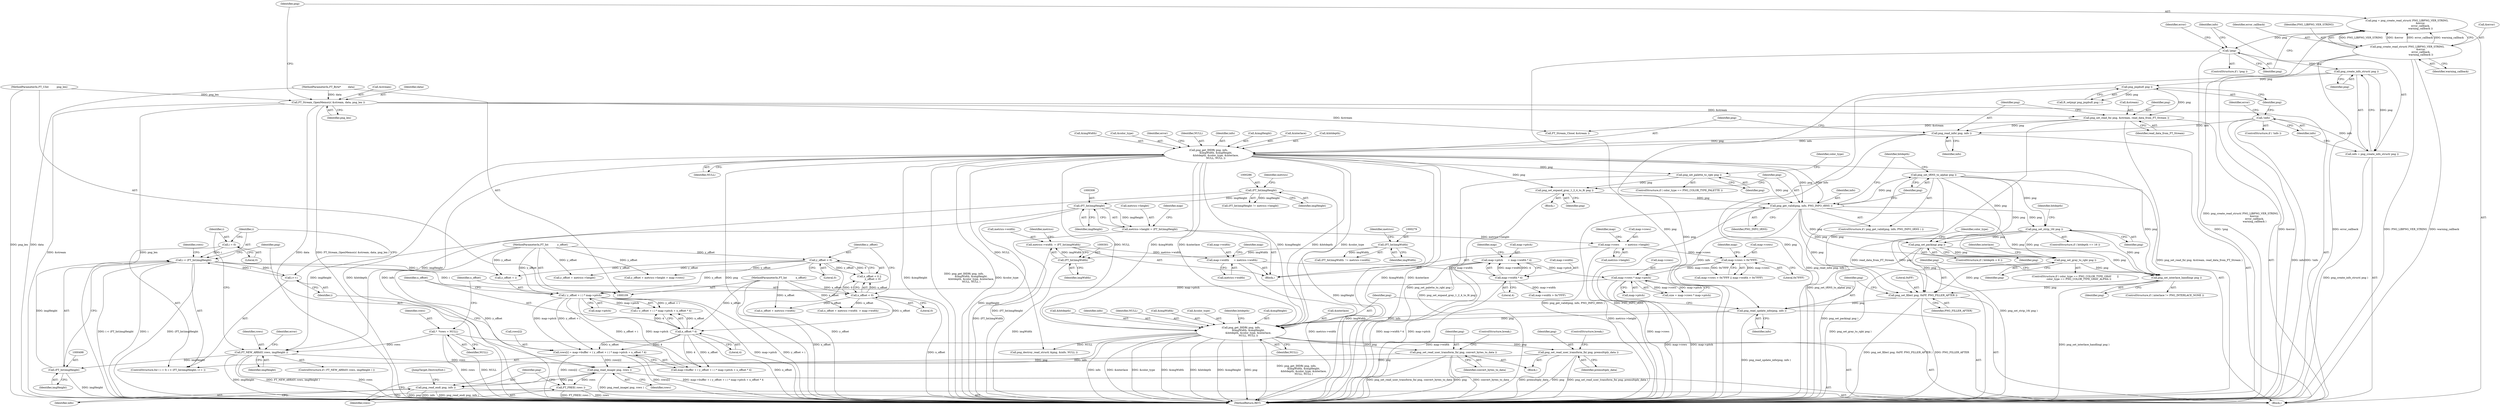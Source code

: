 digraph "0_savannah_b3500af717010137046ec4076d1e1c0641e33727_6@API" {
"1000521" [label="(Call,png_read_image( png, rows ))"];
"1000472" [label="(Call,png_set_read_user_transform_fn( png, premultiply_data ))"];
"1000433" [label="(Call,png_get_IHDR( png, info,\n                  &imgWidth, &imgHeight,\n                  &bitdepth, &color_type, &interlace,\n                  NULL, NULL ))"];
"1000430" [label="(Call,png_read_update_info(png, info ))"];
"1000426" [label="(Call,png_set_filler( png, 0xFF, PNG_FILLER_AFTER ))"];
"1000396" [label="(Call,png_set_tRNS_to_alpha( png ))"];
"1000392" [label="(Call,png_get_valid(png, info, PNG_INFO_tRNS ))"];
"1000382" [label="(Call,png_set_palette_to_rgb( png ))"];
"1000255" [label="(Call,png_get_IHDR( png, info,\n                  &imgWidth, &imgHeight,\n                  &bitdepth, &color_type, &interlace,\n                  NULL, NULL ))"];
"1000252" [label="(Call,png_read_info( png, info ))"];
"1000247" [label="(Call,png_set_read_fn( png, &stream, read_data_from_FT_Stream ))"];
"1000239" [label="(Call,png_jmpbuf( png ))"];
"1000221" [label="(Call,png_create_info_struct( png ))"];
"1000211" [label="(Call,!png)"];
"1000202" [label="(Call,png = png_create_read_struct( PNG_LIBPNG_VER_STRING,\n                                  &error,\n                                  error_callback,\n                                  warning_callback ))"];
"1000204" [label="(Call,png_create_read_struct( PNG_LIBPNG_VER_STRING,\n                                  &error,\n                                  error_callback,\n                                  warning_callback ))"];
"1000197" [label="(Call,FT_Stream_OpenMemory( &stream, data, png_len ))"];
"1000116" [label="(MethodParameterIn,FT_Byte*         data)"];
"1000117" [label="(MethodParameterIn,FT_UInt          png_len)"];
"1000224" [label="(Call,!info)"];
"1000219" [label="(Call,info = png_create_info_struct( png ))"];
"1000389" [label="(Call,png_set_expand_gray_1_2_4_to_8( png ))"];
"1000408" [label="(Call,png_set_packing( png ))"];
"1000402" [label="(Call,png_set_strip_16( png ))"];
"1000424" [label="(Call,png_set_interlace_handling( png ))"];
"1000418" [label="(Call,png_set_gray_to_rgb( png ))"];
"1000477" [label="(Call,png_set_read_user_transform_fn( png, convert_bytes_to_data ))"];
"1000502" [label="(Call,rows[i] = map->buffer + ( y_offset + i ) * map->pitch + x_offset * 4)"];
"1000511" [label="(Call,( y_offset + i ) * map->pitch)"];
"1000149" [label="(Call,y_offset < 0)"];
"1000112" [label="(MethodParameterIn,FT_Int           y_offset)"];
"1000495" [label="(Call,i < (FT_Int)imgHeight)"];
"1000492" [label="(Call,i = 0)"];
"1000500" [label="(Call,i++)"];
"1000497" [label="(Call,(FT_Int)imgHeight)"];
"1000482" [label="(Call,FT_NEW_ARRAY( rows, imgHeight ))"];
"1000141" [label="(Call,*  *rows = NULL)"];
"1000307" [label="(Call,(FT_Int)imgHeight)"];
"1000285" [label="(Call,(FT_Int)imgHeight)"];
"1000363" [label="(Call,map->rows * map->pitch)"];
"1000345" [label="(Call,map->rows > 0x7FFF)"];
"1000317" [label="(Call,map->rows       = metrics->height)"];
"1000303" [label="(Call,metrics->height = (FT_Int)imgHeight)"];
"1000329" [label="(Call,map->pitch      = map->width * 4)"];
"1000333" [label="(Call,map->width * 4)"];
"1000310" [label="(Call,map->width      = metrics->width)"];
"1000296" [label="(Call,metrics->width  = (FT_Int)imgWidth)"];
"1000300" [label="(Call,(FT_Int)imgWidth)"];
"1000278" [label="(Call,(FT_Int)imgWidth)"];
"1000518" [label="(Call,x_offset * 4)"];
"1000146" [label="(Call,x_offset < 0)"];
"1000111" [label="(MethodParameterIn,FT_Int           x_offset)"];
"1000524" [label="(Call,FT_FREE( rows ))"];
"1000526" [label="(Call,png_read_end( png, info ))"];
"1000202" [label="(Call,png = png_create_read_struct( PNG_LIBPNG_VER_STRING,\n                                  &error,\n                                  error_callback,\n                                  warning_callback ))"];
"1000208" [label="(Identifier,error_callback)"];
"1000277" [label="(Call,(FT_Int)imgWidth  != metrics->width)"];
"1000212" [label="(Identifier,png)"];
"1000427" [label="(Identifier,png)"];
"1000282" [label="(Identifier,metrics)"];
"1000333" [label="(Call,map->width * 4)"];
"1000112" [label="(MethodParameterIn,FT_Int           y_offset)"];
"1000210" [label="(ControlStructure,if ( !png ))"];
"1000518" [label="(Call,x_offset * 4)"];
"1000364" [label="(Call,map->rows)"];
"1000474" [label="(Identifier,premultiply_data)"];
"1000294" [label="(Block,)"];
"1000402" [label="(Call,png_set_strip_16( png ))"];
"1000197" [label="(Call,FT_Stream_OpenMemory( &stream, data, png_len ))"];
"1000419" [label="(Identifier,png)"];
"1000404" [label="(ControlStructure,if ( bitdepth < 8 ))"];
"1000303" [label="(Call,metrics->height = (FT_Int)imgHeight)"];
"1000278" [label="(Call,(FT_Int)imgWidth)"];
"1000164" [label="(Call,x_offset + metrics->width)"];
"1000447" [label="(Identifier,NULL)"];
"1000477" [label="(Call,png_set_read_user_transform_fn( png, convert_bytes_to_data ))"];
"1000257" [label="(Identifier,info)"];
"1000525" [label="(Identifier,rows)"];
"1000222" [label="(Identifier,png)"];
"1000345" [label="(Call,map->rows > 0x7FFF)"];
"1000111" [label="(MethodParameterIn,FT_Int           x_offset)"];
"1000260" [label="(Call,&imgHeight)"];
"1000446" [label="(Identifier,NULL)"];
"1000211" [label="(Call,!png)"];
"1000363" [label="(Call,map->rows * map->pitch)"];
"1000481" [label="(ControlStructure,if ( FT_NEW_ARRAY( rows, imgHeight ) ))"];
"1000300" [label="(Call,(FT_Int)imgWidth)"];
"1000309" [label="(Identifier,imgHeight)"];
"1000253" [label="(Identifier,png)"];
"1000249" [label="(Call,&stream)"];
"1000519" [label="(Identifier,x_offset)"];
"1000382" [label="(Call,png_set_palette_to_rgb( png ))"];
"1000334" [label="(Call,map->width)"];
"1000117" [label="(MethodParameterIn,FT_UInt          png_len)"];
"1000432" [label="(Identifier,info)"];
"1000143" [label="(Identifier,NULL)"];
"1000491" [label="(ControlStructure,for ( i = 0; i < (FT_Int)imgHeight; i++ ))"];
"1000475" [label="(ControlStructure,break;)"];
"1000422" [label="(Identifier,interlace)"];
"1000501" [label="(Identifier,i)"];
"1000436" [label="(Call,&imgWidth)"];
"1000529" [label="(JumpTarget,DestroyExit:)"];
"1000434" [label="(Identifier,png)"];
"1000337" [label="(Literal,4)"];
"1000497" [label="(Call,(FT_Int)imgHeight)"];
"1000173" [label="(Call,y_offset + metrics->height > map->rows)"];
"1000285" [label="(Call,(FT_Int)imgHeight)"];
"1000396" [label="(Call,png_set_tRNS_to_alpha( png ))"];
"1000522" [label="(Identifier,png)"];
"1000251" [label="(Identifier,read_data_from_FT_Stream)"];
"1000238" [label="(Call,ft_setjmp( png_jmpbuf( png ) ))"];
"1000311" [label="(Call,map->width)"];
"1000408" [label="(Call,png_set_packing( png ))"];
"1000480" [label="(ControlStructure,break;)"];
"1000442" [label="(Call,&color_type)"];
"1000451" [label="(Identifier,bitdepth)"];
"1000174" [label="(Call,y_offset + metrics->height)"];
"1000340" [label="(Identifier,map)"];
"1000438" [label="(Call,&imgHeight)"];
"1000393" [label="(Identifier,png)"];
"1000392" [label="(Call,png_get_valid(png, info, PNG_INFO_tRNS ))"];
"1000269" [label="(Identifier,NULL)"];
"1000492" [label="(Call,i = 0)"];
"1000305" [label="(Identifier,metrics)"];
"1000151" [label="(Literal,0)"];
"1000510" [label="(Call,( y_offset + i ) * map->pitch + x_offset * 4)"];
"1000521" [label="(Call,png_read_image( png, rows ))"];
"1000119" [label="(Block,)"];
"1000503" [label="(Call,rows[i])"];
"1000361" [label="(Call,size = map->rows * map->pitch)"];
"1000530" [label="(Call,png_destroy_read_struct( &png, &info, NULL ))"];
"1000479" [label="(Identifier,convert_bytes_to_data)"];
"1000424" [label="(Call,png_set_interlace_handling( png ))"];
"1000350" [label="(Call,map->width > 0x7FFF)"];
"1000266" [label="(Call,&interlace)"];
"1000400" [label="(Identifier,bitdepth)"];
"1000496" [label="(Identifier,i)"];
"1000280" [label="(Identifier,imgWidth)"];
"1000318" [label="(Call,map->rows)"];
"1000388" [label="(Block,)"];
"1000248" [label="(Identifier,png)"];
"1000433" [label="(Call,png_get_IHDR( png, info,\n                  &imgWidth, &imgHeight,\n                  &bitdepth, &color_type, &interlace,\n                  NULL, NULL ))"];
"1000314" [label="(Call,metrics->width)"];
"1000499" [label="(Identifier,imgHeight)"];
"1000383" [label="(Identifier,png)"];
"1000149" [label="(Call,y_offset < 0)"];
"1000413" [label="(Identifier,color_type)"];
"1000429" [label="(Identifier,PNG_FILLER_AFTER)"];
"1000494" [label="(Literal,0)"];
"1000268" [label="(Identifier,NULL)"];
"1000221" [label="(Call,png_create_info_struct( png ))"];
"1000420" [label="(ControlStructure,if ( interlace != PNG_INTERLACE_NONE ))"];
"1000426" [label="(Call,png_set_filler( png, 0xFF, PNG_FILLER_AFTER ))"];
"1000262" [label="(Call,&bitdepth)"];
"1000201" [label="(Identifier,png_len)"];
"1000205" [label="(Identifier,PNG_LIBPNG_VER_STRING)"];
"1000506" [label="(Call,map->buffer + ( y_offset + i ) * map->pitch + x_offset * 4)"];
"1000150" [label="(Identifier,y_offset)"];
"1000146" [label="(Call,x_offset < 0)"];
"1000469" [label="(Block,)"];
"1000310" [label="(Call,map->width      = metrics->width)"];
"1000406" [label="(Identifier,bitdepth)"];
"1000346" [label="(Call,map->rows)"];
"1000258" [label="(Call,&imgWidth)"];
"1000526" [label="(Call,png_read_end( png, info ))"];
"1000523" [label="(Identifier,rows)"];
"1000330" [label="(Call,map->pitch)"];
"1000220" [label="(Identifier,info)"];
"1000142" [label="(Identifier,rows)"];
"1000223" [label="(ControlStructure,if ( !info ))"];
"1000307" [label="(Call,(FT_Int)imgHeight)"];
"1000398" [label="(ControlStructure,if ( bitdepth == 16 ))"];
"1000418" [label="(Call,png_set_gray_to_rgb( png ))"];
"1000344" [label="(Call,map->rows > 0x7FFF || map->width > 0x7FFF)"];
"1000524" [label="(Call,FT_FREE( rows ))"];
"1000147" [label="(Identifier,x_offset)"];
"1000352" [label="(Identifier,map)"];
"1000252" [label="(Call,png_read_info( png, info ))"];
"1000116" [label="(MethodParameterIn,FT_Byte*         data)"];
"1000349" [label="(Literal,0x7FFF)"];
"1000225" [label="(Identifier,info)"];
"1000239" [label="(Call,png_jmpbuf( png ))"];
"1000473" [label="(Identifier,png)"];
"1000215" [label="(Identifier,error)"];
"1000256" [label="(Identifier,png)"];
"1000425" [label="(Identifier,png)"];
"1000482" [label="(Call,FT_NEW_ARRAY( rows, imgHeight ))"];
"1000484" [label="(Identifier,imgHeight)"];
"1000289" [label="(Identifier,metrics)"];
"1000219" [label="(Call,info = png_create_info_struct( png ))"];
"1000203" [label="(Identifier,png)"];
"1000504" [label="(Identifier,rows)"];
"1000287" [label="(Identifier,imgHeight)"];
"1000296" [label="(Call,metrics->width  = (FT_Int)imgWidth)"];
"1000502" [label="(Call,rows[i] = map->buffer + ( y_offset + i ) * map->pitch + x_offset * 4)"];
"1000536" [label="(Call,FT_Stream_Close( &stream ))"];
"1000321" [label="(Call,metrics->height)"];
"1000367" [label="(Call,map->pitch)"];
"1000528" [label="(Identifier,info)"];
"1000444" [label="(Call,&interlace)"];
"1000500" [label="(Call,i++)"];
"1000264" [label="(Call,&color_type)"];
"1000390" [label="(Identifier,png)"];
"1000520" [label="(Literal,4)"];
"1000378" [label="(ControlStructure,if ( color_type == PNG_COLOR_TYPE_PALETTE ))"];
"1000440" [label="(Call,&bitdepth)"];
"1000512" [label="(Call,y_offset + i)"];
"1000511" [label="(Call,( y_offset + i ) * map->pitch)"];
"1000200" [label="(Identifier,data)"];
"1000206" [label="(Call,&error)"];
"1000312" [label="(Identifier,map)"];
"1000410" [label="(ControlStructure,if ( color_type == PNG_COLOR_TYPE_GRAY       ||\n         color_type == PNG_COLOR_TYPE_GRAY_ALPHA ))"];
"1000329" [label="(Call,map->pitch      = map->width * 4)"];
"1000487" [label="(Identifier,error)"];
"1000317" [label="(Call,map->rows       = metrics->height)"];
"1000148" [label="(Literal,0)"];
"1000395" [label="(Identifier,PNG_INFO_tRNS)"];
"1000209" [label="(Identifier,warning_callback)"];
"1000495" [label="(Call,i < (FT_Int)imgHeight)"];
"1000483" [label="(Identifier,rows)"];
"1000394" [label="(Identifier,info)"];
"1000478" [label="(Identifier,png)"];
"1000284" [label="(Call,(FT_Int)imgHeight != metrics->height)"];
"1000304" [label="(Call,metrics->height)"];
"1000435" [label="(Identifier,info)"];
"1000403" [label="(Identifier,png)"];
"1000163" [label="(Call,x_offset + metrics->width  > map->width)"];
"1000224" [label="(Call,!info)"];
"1000515" [label="(Call,map->pitch)"];
"1000247" [label="(Call,png_set_read_fn( png, &stream, read_data_from_FT_Stream ))"];
"1000255" [label="(Call,png_get_IHDR( png, info,\n                  &imgWidth, &imgHeight,\n                  &bitdepth, &color_type, &interlace,\n                  NULL, NULL ))"];
"1000391" [label="(ControlStructure,if ( png_get_valid(png, info, PNG_INFO_tRNS ) ))"];
"1000542" [label="(MethodReturn,RET)"];
"1000527" [label="(Identifier,png)"];
"1000228" [label="(Identifier,error)"];
"1000326" [label="(Identifier,map)"];
"1000297" [label="(Call,metrics->width)"];
"1000493" [label="(Identifier,i)"];
"1000302" [label="(Identifier,imgWidth)"];
"1000254" [label="(Identifier,info)"];
"1000141" [label="(Call,*  *rows = NULL)"];
"1000198" [label="(Call,&stream)"];
"1000204" [label="(Call,png_create_read_struct( PNG_LIBPNG_VER_STRING,\n                                  &error,\n                                  error_callback,\n                                  warning_callback ))"];
"1000272" [label="(Identifier,error)"];
"1000145" [label="(Call,x_offset < 0 ||\n         y_offset < 0)"];
"1000431" [label="(Identifier,png)"];
"1000319" [label="(Identifier,map)"];
"1000409" [label="(Identifier,png)"];
"1000240" [label="(Identifier,png)"];
"1000472" [label="(Call,png_set_read_user_transform_fn( png, premultiply_data ))"];
"1000397" [label="(Identifier,png)"];
"1000389" [label="(Call,png_set_expand_gray_1_2_4_to_8( png ))"];
"1000428" [label="(Literal,0xFF)"];
"1000430" [label="(Call,png_read_update_info(png, info ))"];
"1000386" [label="(Identifier,color_type)"];
"1000521" -> "1000119"  [label="AST: "];
"1000521" -> "1000523"  [label="CFG: "];
"1000522" -> "1000521"  [label="AST: "];
"1000523" -> "1000521"  [label="AST: "];
"1000525" -> "1000521"  [label="CFG: "];
"1000521" -> "1000542"  [label="DDG: png_read_image( png, rows )"];
"1000472" -> "1000521"  [label="DDG: png"];
"1000477" -> "1000521"  [label="DDG: png"];
"1000502" -> "1000521"  [label="DDG: rows[i]"];
"1000482" -> "1000521"  [label="DDG: rows"];
"1000521" -> "1000524"  [label="DDG: rows"];
"1000521" -> "1000526"  [label="DDG: png"];
"1000472" -> "1000469"  [label="AST: "];
"1000472" -> "1000474"  [label="CFG: "];
"1000473" -> "1000472"  [label="AST: "];
"1000474" -> "1000472"  [label="AST: "];
"1000475" -> "1000472"  [label="CFG: "];
"1000472" -> "1000542"  [label="DDG: png_set_read_user_transform_fn( png, premultiply_data )"];
"1000472" -> "1000542"  [label="DDG: premultiply_data"];
"1000472" -> "1000542"  [label="DDG: png"];
"1000433" -> "1000472"  [label="DDG: png"];
"1000433" -> "1000119"  [label="AST: "];
"1000433" -> "1000447"  [label="CFG: "];
"1000434" -> "1000433"  [label="AST: "];
"1000435" -> "1000433"  [label="AST: "];
"1000436" -> "1000433"  [label="AST: "];
"1000438" -> "1000433"  [label="AST: "];
"1000440" -> "1000433"  [label="AST: "];
"1000442" -> "1000433"  [label="AST: "];
"1000444" -> "1000433"  [label="AST: "];
"1000446" -> "1000433"  [label="AST: "];
"1000447" -> "1000433"  [label="AST: "];
"1000451" -> "1000433"  [label="CFG: "];
"1000433" -> "1000542"  [label="DDG: &color_type"];
"1000433" -> "1000542"  [label="DDG: &imgWidth"];
"1000433" -> "1000542"  [label="DDG: &bitdepth"];
"1000433" -> "1000542"  [label="DDG: &imgHeight"];
"1000433" -> "1000542"  [label="DDG: png"];
"1000433" -> "1000542"  [label="DDG: png_get_IHDR( png, info,\n                  &imgWidth, &imgHeight,\n                  &bitdepth, &color_type, &interlace,\n                  NULL, NULL )"];
"1000433" -> "1000542"  [label="DDG: info"];
"1000433" -> "1000542"  [label="DDG: &interlace"];
"1000430" -> "1000433"  [label="DDG: png"];
"1000430" -> "1000433"  [label="DDG: info"];
"1000255" -> "1000433"  [label="DDG: &imgWidth"];
"1000255" -> "1000433"  [label="DDG: &imgHeight"];
"1000255" -> "1000433"  [label="DDG: &bitdepth"];
"1000255" -> "1000433"  [label="DDG: &color_type"];
"1000255" -> "1000433"  [label="DDG: &interlace"];
"1000255" -> "1000433"  [label="DDG: NULL"];
"1000433" -> "1000477"  [label="DDG: png"];
"1000433" -> "1000526"  [label="DDG: info"];
"1000433" -> "1000530"  [label="DDG: NULL"];
"1000430" -> "1000119"  [label="AST: "];
"1000430" -> "1000432"  [label="CFG: "];
"1000431" -> "1000430"  [label="AST: "];
"1000432" -> "1000430"  [label="AST: "];
"1000434" -> "1000430"  [label="CFG: "];
"1000430" -> "1000542"  [label="DDG: png_read_update_info(png, info )"];
"1000426" -> "1000430"  [label="DDG: png"];
"1000392" -> "1000430"  [label="DDG: info"];
"1000426" -> "1000119"  [label="AST: "];
"1000426" -> "1000429"  [label="CFG: "];
"1000427" -> "1000426"  [label="AST: "];
"1000428" -> "1000426"  [label="AST: "];
"1000429" -> "1000426"  [label="AST: "];
"1000431" -> "1000426"  [label="CFG: "];
"1000426" -> "1000542"  [label="DDG: png_set_filler( png, 0xFF, PNG_FILLER_AFTER )"];
"1000426" -> "1000542"  [label="DDG: PNG_FILLER_AFTER"];
"1000396" -> "1000426"  [label="DDG: png"];
"1000408" -> "1000426"  [label="DDG: png"];
"1000392" -> "1000426"  [label="DDG: png"];
"1000402" -> "1000426"  [label="DDG: png"];
"1000424" -> "1000426"  [label="DDG: png"];
"1000418" -> "1000426"  [label="DDG: png"];
"1000396" -> "1000391"  [label="AST: "];
"1000396" -> "1000397"  [label="CFG: "];
"1000397" -> "1000396"  [label="AST: "];
"1000400" -> "1000396"  [label="CFG: "];
"1000396" -> "1000542"  [label="DDG: png_set_tRNS_to_alpha( png )"];
"1000392" -> "1000396"  [label="DDG: png"];
"1000396" -> "1000402"  [label="DDG: png"];
"1000396" -> "1000408"  [label="DDG: png"];
"1000396" -> "1000418"  [label="DDG: png"];
"1000396" -> "1000424"  [label="DDG: png"];
"1000392" -> "1000391"  [label="AST: "];
"1000392" -> "1000395"  [label="CFG: "];
"1000393" -> "1000392"  [label="AST: "];
"1000394" -> "1000392"  [label="AST: "];
"1000395" -> "1000392"  [label="AST: "];
"1000397" -> "1000392"  [label="CFG: "];
"1000400" -> "1000392"  [label="CFG: "];
"1000392" -> "1000542"  [label="DDG: png_get_valid(png, info, PNG_INFO_tRNS )"];
"1000392" -> "1000542"  [label="DDG: PNG_INFO_tRNS"];
"1000382" -> "1000392"  [label="DDG: png"];
"1000389" -> "1000392"  [label="DDG: png"];
"1000255" -> "1000392"  [label="DDG: png"];
"1000255" -> "1000392"  [label="DDG: info"];
"1000392" -> "1000402"  [label="DDG: png"];
"1000392" -> "1000408"  [label="DDG: png"];
"1000392" -> "1000418"  [label="DDG: png"];
"1000392" -> "1000424"  [label="DDG: png"];
"1000382" -> "1000378"  [label="AST: "];
"1000382" -> "1000383"  [label="CFG: "];
"1000383" -> "1000382"  [label="AST: "];
"1000386" -> "1000382"  [label="CFG: "];
"1000382" -> "1000542"  [label="DDG: png_set_palette_to_rgb( png )"];
"1000255" -> "1000382"  [label="DDG: png"];
"1000382" -> "1000389"  [label="DDG: png"];
"1000255" -> "1000119"  [label="AST: "];
"1000255" -> "1000269"  [label="CFG: "];
"1000256" -> "1000255"  [label="AST: "];
"1000257" -> "1000255"  [label="AST: "];
"1000258" -> "1000255"  [label="AST: "];
"1000260" -> "1000255"  [label="AST: "];
"1000262" -> "1000255"  [label="AST: "];
"1000264" -> "1000255"  [label="AST: "];
"1000266" -> "1000255"  [label="AST: "];
"1000268" -> "1000255"  [label="AST: "];
"1000269" -> "1000255"  [label="AST: "];
"1000272" -> "1000255"  [label="CFG: "];
"1000255" -> "1000542"  [label="DDG: &imgHeight"];
"1000255" -> "1000542"  [label="DDG: png_get_IHDR( png, info,\n                  &imgWidth, &imgHeight,\n                  &bitdepth, &color_type, &interlace,\n                  NULL, NULL )"];
"1000255" -> "1000542"  [label="DDG: &color_type"];
"1000255" -> "1000542"  [label="DDG: &imgWidth"];
"1000255" -> "1000542"  [label="DDG: &interlace"];
"1000255" -> "1000542"  [label="DDG: &bitdepth"];
"1000255" -> "1000542"  [label="DDG: info"];
"1000255" -> "1000542"  [label="DDG: png"];
"1000252" -> "1000255"  [label="DDG: png"];
"1000252" -> "1000255"  [label="DDG: info"];
"1000255" -> "1000389"  [label="DDG: png"];
"1000255" -> "1000530"  [label="DDG: NULL"];
"1000252" -> "1000119"  [label="AST: "];
"1000252" -> "1000254"  [label="CFG: "];
"1000253" -> "1000252"  [label="AST: "];
"1000254" -> "1000252"  [label="AST: "];
"1000256" -> "1000252"  [label="CFG: "];
"1000252" -> "1000542"  [label="DDG: png_read_info( png, info )"];
"1000247" -> "1000252"  [label="DDG: png"];
"1000224" -> "1000252"  [label="DDG: info"];
"1000247" -> "1000119"  [label="AST: "];
"1000247" -> "1000251"  [label="CFG: "];
"1000248" -> "1000247"  [label="AST: "];
"1000249" -> "1000247"  [label="AST: "];
"1000251" -> "1000247"  [label="AST: "];
"1000253" -> "1000247"  [label="CFG: "];
"1000247" -> "1000542"  [label="DDG: read_data_from_FT_Stream"];
"1000247" -> "1000542"  [label="DDG: png_set_read_fn( png, &stream, read_data_from_FT_Stream )"];
"1000239" -> "1000247"  [label="DDG: png"];
"1000197" -> "1000247"  [label="DDG: &stream"];
"1000247" -> "1000536"  [label="DDG: &stream"];
"1000239" -> "1000238"  [label="AST: "];
"1000239" -> "1000240"  [label="CFG: "];
"1000240" -> "1000239"  [label="AST: "];
"1000238" -> "1000239"  [label="CFG: "];
"1000239" -> "1000542"  [label="DDG: png"];
"1000239" -> "1000238"  [label="DDG: png"];
"1000221" -> "1000239"  [label="DDG: png"];
"1000221" -> "1000219"  [label="AST: "];
"1000221" -> "1000222"  [label="CFG: "];
"1000222" -> "1000221"  [label="AST: "];
"1000219" -> "1000221"  [label="CFG: "];
"1000221" -> "1000542"  [label="DDG: png"];
"1000221" -> "1000219"  [label="DDG: png"];
"1000211" -> "1000221"  [label="DDG: png"];
"1000211" -> "1000210"  [label="AST: "];
"1000211" -> "1000212"  [label="CFG: "];
"1000212" -> "1000211"  [label="AST: "];
"1000215" -> "1000211"  [label="CFG: "];
"1000220" -> "1000211"  [label="CFG: "];
"1000211" -> "1000542"  [label="DDG: png"];
"1000211" -> "1000542"  [label="DDG: !png"];
"1000202" -> "1000211"  [label="DDG: png"];
"1000202" -> "1000119"  [label="AST: "];
"1000202" -> "1000204"  [label="CFG: "];
"1000203" -> "1000202"  [label="AST: "];
"1000204" -> "1000202"  [label="AST: "];
"1000212" -> "1000202"  [label="CFG: "];
"1000202" -> "1000542"  [label="DDG: png_create_read_struct( PNG_LIBPNG_VER_STRING,\n                                  &error,\n                                  error_callback,\n                                  warning_callback )"];
"1000204" -> "1000202"  [label="DDG: PNG_LIBPNG_VER_STRING"];
"1000204" -> "1000202"  [label="DDG: &error"];
"1000204" -> "1000202"  [label="DDG: error_callback"];
"1000204" -> "1000202"  [label="DDG: warning_callback"];
"1000204" -> "1000209"  [label="CFG: "];
"1000205" -> "1000204"  [label="AST: "];
"1000206" -> "1000204"  [label="AST: "];
"1000208" -> "1000204"  [label="AST: "];
"1000209" -> "1000204"  [label="AST: "];
"1000204" -> "1000542"  [label="DDG: warning_callback"];
"1000204" -> "1000542"  [label="DDG: &error"];
"1000204" -> "1000542"  [label="DDG: error_callback"];
"1000204" -> "1000542"  [label="DDG: PNG_LIBPNG_VER_STRING"];
"1000197" -> "1000119"  [label="AST: "];
"1000197" -> "1000201"  [label="CFG: "];
"1000198" -> "1000197"  [label="AST: "];
"1000200" -> "1000197"  [label="AST: "];
"1000201" -> "1000197"  [label="AST: "];
"1000203" -> "1000197"  [label="CFG: "];
"1000197" -> "1000542"  [label="DDG: png_len"];
"1000197" -> "1000542"  [label="DDG: data"];
"1000197" -> "1000542"  [label="DDG: FT_Stream_OpenMemory( &stream, data, png_len )"];
"1000197" -> "1000542"  [label="DDG: &stream"];
"1000116" -> "1000197"  [label="DDG: data"];
"1000117" -> "1000197"  [label="DDG: png_len"];
"1000197" -> "1000536"  [label="DDG: &stream"];
"1000116" -> "1000109"  [label="AST: "];
"1000116" -> "1000542"  [label="DDG: data"];
"1000117" -> "1000109"  [label="AST: "];
"1000117" -> "1000542"  [label="DDG: png_len"];
"1000224" -> "1000223"  [label="AST: "];
"1000224" -> "1000225"  [label="CFG: "];
"1000225" -> "1000224"  [label="AST: "];
"1000228" -> "1000224"  [label="CFG: "];
"1000240" -> "1000224"  [label="CFG: "];
"1000224" -> "1000542"  [label="DDG: info"];
"1000224" -> "1000542"  [label="DDG: !info"];
"1000219" -> "1000224"  [label="DDG: info"];
"1000219" -> "1000119"  [label="AST: "];
"1000220" -> "1000219"  [label="AST: "];
"1000225" -> "1000219"  [label="CFG: "];
"1000219" -> "1000542"  [label="DDG: png_create_info_struct( png )"];
"1000389" -> "1000388"  [label="AST: "];
"1000389" -> "1000390"  [label="CFG: "];
"1000390" -> "1000389"  [label="AST: "];
"1000393" -> "1000389"  [label="CFG: "];
"1000389" -> "1000542"  [label="DDG: png_set_expand_gray_1_2_4_to_8( png )"];
"1000408" -> "1000404"  [label="AST: "];
"1000408" -> "1000409"  [label="CFG: "];
"1000409" -> "1000408"  [label="AST: "];
"1000413" -> "1000408"  [label="CFG: "];
"1000408" -> "1000542"  [label="DDG: png_set_packing( png )"];
"1000402" -> "1000408"  [label="DDG: png"];
"1000408" -> "1000418"  [label="DDG: png"];
"1000408" -> "1000424"  [label="DDG: png"];
"1000402" -> "1000398"  [label="AST: "];
"1000402" -> "1000403"  [label="CFG: "];
"1000403" -> "1000402"  [label="AST: "];
"1000406" -> "1000402"  [label="CFG: "];
"1000402" -> "1000542"  [label="DDG: png_set_strip_16( png )"];
"1000402" -> "1000418"  [label="DDG: png"];
"1000402" -> "1000424"  [label="DDG: png"];
"1000424" -> "1000420"  [label="AST: "];
"1000424" -> "1000425"  [label="CFG: "];
"1000425" -> "1000424"  [label="AST: "];
"1000427" -> "1000424"  [label="CFG: "];
"1000424" -> "1000542"  [label="DDG: png_set_interlace_handling( png )"];
"1000418" -> "1000424"  [label="DDG: png"];
"1000418" -> "1000410"  [label="AST: "];
"1000418" -> "1000419"  [label="CFG: "];
"1000419" -> "1000418"  [label="AST: "];
"1000422" -> "1000418"  [label="CFG: "];
"1000418" -> "1000542"  [label="DDG: png_set_gray_to_rgb( png )"];
"1000477" -> "1000469"  [label="AST: "];
"1000477" -> "1000479"  [label="CFG: "];
"1000478" -> "1000477"  [label="AST: "];
"1000479" -> "1000477"  [label="AST: "];
"1000480" -> "1000477"  [label="CFG: "];
"1000477" -> "1000542"  [label="DDG: convert_bytes_to_data"];
"1000477" -> "1000542"  [label="DDG: png_set_read_user_transform_fn( png, convert_bytes_to_data )"];
"1000477" -> "1000542"  [label="DDG: png"];
"1000502" -> "1000491"  [label="AST: "];
"1000502" -> "1000506"  [label="CFG: "];
"1000503" -> "1000502"  [label="AST: "];
"1000506" -> "1000502"  [label="AST: "];
"1000501" -> "1000502"  [label="CFG: "];
"1000502" -> "1000542"  [label="DDG: map->buffer + ( y_offset + i ) * map->pitch + x_offset * 4"];
"1000502" -> "1000542"  [label="DDG: rows[i]"];
"1000511" -> "1000502"  [label="DDG: y_offset + i"];
"1000511" -> "1000502"  [label="DDG: map->pitch"];
"1000518" -> "1000502"  [label="DDG: x_offset"];
"1000518" -> "1000502"  [label="DDG: 4"];
"1000502" -> "1000524"  [label="DDG: rows[i]"];
"1000511" -> "1000510"  [label="AST: "];
"1000511" -> "1000515"  [label="CFG: "];
"1000512" -> "1000511"  [label="AST: "];
"1000515" -> "1000511"  [label="AST: "];
"1000519" -> "1000511"  [label="CFG: "];
"1000511" -> "1000542"  [label="DDG: map->pitch"];
"1000511" -> "1000542"  [label="DDG: y_offset + i"];
"1000511" -> "1000506"  [label="DDG: y_offset + i"];
"1000511" -> "1000506"  [label="DDG: map->pitch"];
"1000511" -> "1000510"  [label="DDG: y_offset + i"];
"1000511" -> "1000510"  [label="DDG: map->pitch"];
"1000149" -> "1000511"  [label="DDG: y_offset"];
"1000112" -> "1000511"  [label="DDG: y_offset"];
"1000495" -> "1000511"  [label="DDG: i"];
"1000363" -> "1000511"  [label="DDG: map->pitch"];
"1000149" -> "1000145"  [label="AST: "];
"1000149" -> "1000151"  [label="CFG: "];
"1000150" -> "1000149"  [label="AST: "];
"1000151" -> "1000149"  [label="AST: "];
"1000145" -> "1000149"  [label="CFG: "];
"1000149" -> "1000542"  [label="DDG: y_offset"];
"1000149" -> "1000145"  [label="DDG: y_offset"];
"1000149" -> "1000145"  [label="DDG: 0"];
"1000112" -> "1000149"  [label="DDG: y_offset"];
"1000149" -> "1000173"  [label="DDG: y_offset"];
"1000149" -> "1000174"  [label="DDG: y_offset"];
"1000149" -> "1000512"  [label="DDG: y_offset"];
"1000112" -> "1000109"  [label="AST: "];
"1000112" -> "1000542"  [label="DDG: y_offset"];
"1000112" -> "1000173"  [label="DDG: y_offset"];
"1000112" -> "1000174"  [label="DDG: y_offset"];
"1000112" -> "1000512"  [label="DDG: y_offset"];
"1000495" -> "1000491"  [label="AST: "];
"1000495" -> "1000497"  [label="CFG: "];
"1000496" -> "1000495"  [label="AST: "];
"1000497" -> "1000495"  [label="AST: "];
"1000504" -> "1000495"  [label="CFG: "];
"1000522" -> "1000495"  [label="CFG: "];
"1000495" -> "1000542"  [label="DDG: i"];
"1000495" -> "1000542"  [label="DDG: (FT_Int)imgHeight"];
"1000495" -> "1000542"  [label="DDG: i < (FT_Int)imgHeight"];
"1000492" -> "1000495"  [label="DDG: i"];
"1000500" -> "1000495"  [label="DDG: i"];
"1000497" -> "1000495"  [label="DDG: imgHeight"];
"1000495" -> "1000500"  [label="DDG: i"];
"1000495" -> "1000512"  [label="DDG: i"];
"1000492" -> "1000491"  [label="AST: "];
"1000492" -> "1000494"  [label="CFG: "];
"1000493" -> "1000492"  [label="AST: "];
"1000494" -> "1000492"  [label="AST: "];
"1000496" -> "1000492"  [label="CFG: "];
"1000500" -> "1000491"  [label="AST: "];
"1000500" -> "1000501"  [label="CFG: "];
"1000501" -> "1000500"  [label="AST: "];
"1000496" -> "1000500"  [label="CFG: "];
"1000497" -> "1000499"  [label="CFG: "];
"1000498" -> "1000497"  [label="AST: "];
"1000499" -> "1000497"  [label="AST: "];
"1000497" -> "1000542"  [label="DDG: imgHeight"];
"1000482" -> "1000497"  [label="DDG: imgHeight"];
"1000482" -> "1000481"  [label="AST: "];
"1000482" -> "1000484"  [label="CFG: "];
"1000483" -> "1000482"  [label="AST: "];
"1000484" -> "1000482"  [label="AST: "];
"1000487" -> "1000482"  [label="CFG: "];
"1000493" -> "1000482"  [label="CFG: "];
"1000482" -> "1000542"  [label="DDG: rows"];
"1000482" -> "1000542"  [label="DDG: imgHeight"];
"1000482" -> "1000542"  [label="DDG: FT_NEW_ARRAY( rows, imgHeight )"];
"1000141" -> "1000482"  [label="DDG: rows"];
"1000307" -> "1000482"  [label="DDG: imgHeight"];
"1000285" -> "1000482"  [label="DDG: imgHeight"];
"1000141" -> "1000119"  [label="AST: "];
"1000141" -> "1000143"  [label="CFG: "];
"1000142" -> "1000141"  [label="AST: "];
"1000143" -> "1000141"  [label="AST: "];
"1000147" -> "1000141"  [label="CFG: "];
"1000141" -> "1000542"  [label="DDG: rows"];
"1000141" -> "1000542"  [label="DDG: NULL"];
"1000307" -> "1000303"  [label="AST: "];
"1000307" -> "1000309"  [label="CFG: "];
"1000308" -> "1000307"  [label="AST: "];
"1000309" -> "1000307"  [label="AST: "];
"1000303" -> "1000307"  [label="CFG: "];
"1000307" -> "1000542"  [label="DDG: imgHeight"];
"1000307" -> "1000303"  [label="DDG: imgHeight"];
"1000285" -> "1000307"  [label="DDG: imgHeight"];
"1000285" -> "1000284"  [label="AST: "];
"1000285" -> "1000287"  [label="CFG: "];
"1000286" -> "1000285"  [label="AST: "];
"1000287" -> "1000285"  [label="AST: "];
"1000289" -> "1000285"  [label="CFG: "];
"1000285" -> "1000542"  [label="DDG: imgHeight"];
"1000285" -> "1000284"  [label="DDG: imgHeight"];
"1000363" -> "1000361"  [label="AST: "];
"1000363" -> "1000367"  [label="CFG: "];
"1000364" -> "1000363"  [label="AST: "];
"1000367" -> "1000363"  [label="AST: "];
"1000361" -> "1000363"  [label="CFG: "];
"1000363" -> "1000542"  [label="DDG: map->rows"];
"1000363" -> "1000542"  [label="DDG: map->pitch"];
"1000363" -> "1000361"  [label="DDG: map->rows"];
"1000363" -> "1000361"  [label="DDG: map->pitch"];
"1000345" -> "1000363"  [label="DDG: map->rows"];
"1000329" -> "1000363"  [label="DDG: map->pitch"];
"1000345" -> "1000344"  [label="AST: "];
"1000345" -> "1000349"  [label="CFG: "];
"1000346" -> "1000345"  [label="AST: "];
"1000349" -> "1000345"  [label="AST: "];
"1000352" -> "1000345"  [label="CFG: "];
"1000344" -> "1000345"  [label="CFG: "];
"1000345" -> "1000542"  [label="DDG: map->rows"];
"1000345" -> "1000344"  [label="DDG: map->rows"];
"1000345" -> "1000344"  [label="DDG: 0x7FFF"];
"1000317" -> "1000345"  [label="DDG: map->rows"];
"1000317" -> "1000294"  [label="AST: "];
"1000317" -> "1000321"  [label="CFG: "];
"1000318" -> "1000317"  [label="AST: "];
"1000321" -> "1000317"  [label="AST: "];
"1000326" -> "1000317"  [label="CFG: "];
"1000317" -> "1000542"  [label="DDG: metrics->height"];
"1000303" -> "1000317"  [label="DDG: metrics->height"];
"1000303" -> "1000294"  [label="AST: "];
"1000304" -> "1000303"  [label="AST: "];
"1000312" -> "1000303"  [label="CFG: "];
"1000303" -> "1000542"  [label="DDG: (FT_Int)imgHeight"];
"1000329" -> "1000294"  [label="AST: "];
"1000329" -> "1000333"  [label="CFG: "];
"1000330" -> "1000329"  [label="AST: "];
"1000333" -> "1000329"  [label="AST: "];
"1000340" -> "1000329"  [label="CFG: "];
"1000329" -> "1000542"  [label="DDG: map->width * 4"];
"1000329" -> "1000542"  [label="DDG: map->pitch"];
"1000333" -> "1000329"  [label="DDG: map->width"];
"1000333" -> "1000329"  [label="DDG: 4"];
"1000333" -> "1000337"  [label="CFG: "];
"1000334" -> "1000333"  [label="AST: "];
"1000337" -> "1000333"  [label="AST: "];
"1000333" -> "1000542"  [label="DDG: map->width"];
"1000310" -> "1000333"  [label="DDG: map->width"];
"1000333" -> "1000350"  [label="DDG: map->width"];
"1000310" -> "1000294"  [label="AST: "];
"1000310" -> "1000314"  [label="CFG: "];
"1000311" -> "1000310"  [label="AST: "];
"1000314" -> "1000310"  [label="AST: "];
"1000319" -> "1000310"  [label="CFG: "];
"1000310" -> "1000542"  [label="DDG: metrics->width"];
"1000296" -> "1000310"  [label="DDG: metrics->width"];
"1000296" -> "1000294"  [label="AST: "];
"1000296" -> "1000300"  [label="CFG: "];
"1000297" -> "1000296"  [label="AST: "];
"1000300" -> "1000296"  [label="AST: "];
"1000305" -> "1000296"  [label="CFG: "];
"1000296" -> "1000542"  [label="DDG: (FT_Int)imgWidth"];
"1000300" -> "1000296"  [label="DDG: imgWidth"];
"1000300" -> "1000302"  [label="CFG: "];
"1000301" -> "1000300"  [label="AST: "];
"1000302" -> "1000300"  [label="AST: "];
"1000300" -> "1000542"  [label="DDG: imgWidth"];
"1000278" -> "1000300"  [label="DDG: imgWidth"];
"1000278" -> "1000277"  [label="AST: "];
"1000278" -> "1000280"  [label="CFG: "];
"1000279" -> "1000278"  [label="AST: "];
"1000280" -> "1000278"  [label="AST: "];
"1000282" -> "1000278"  [label="CFG: "];
"1000278" -> "1000542"  [label="DDG: imgWidth"];
"1000278" -> "1000277"  [label="DDG: imgWidth"];
"1000518" -> "1000510"  [label="AST: "];
"1000518" -> "1000520"  [label="CFG: "];
"1000519" -> "1000518"  [label="AST: "];
"1000520" -> "1000518"  [label="AST: "];
"1000510" -> "1000518"  [label="CFG: "];
"1000518" -> "1000542"  [label="DDG: x_offset"];
"1000518" -> "1000506"  [label="DDG: x_offset"];
"1000518" -> "1000506"  [label="DDG: 4"];
"1000518" -> "1000510"  [label="DDG: x_offset"];
"1000518" -> "1000510"  [label="DDG: 4"];
"1000146" -> "1000518"  [label="DDG: x_offset"];
"1000111" -> "1000518"  [label="DDG: x_offset"];
"1000146" -> "1000145"  [label="AST: "];
"1000146" -> "1000148"  [label="CFG: "];
"1000147" -> "1000146"  [label="AST: "];
"1000148" -> "1000146"  [label="AST: "];
"1000150" -> "1000146"  [label="CFG: "];
"1000145" -> "1000146"  [label="CFG: "];
"1000146" -> "1000542"  [label="DDG: x_offset"];
"1000146" -> "1000145"  [label="DDG: x_offset"];
"1000146" -> "1000145"  [label="DDG: 0"];
"1000111" -> "1000146"  [label="DDG: x_offset"];
"1000146" -> "1000163"  [label="DDG: x_offset"];
"1000146" -> "1000164"  [label="DDG: x_offset"];
"1000111" -> "1000109"  [label="AST: "];
"1000111" -> "1000542"  [label="DDG: x_offset"];
"1000111" -> "1000163"  [label="DDG: x_offset"];
"1000111" -> "1000164"  [label="DDG: x_offset"];
"1000524" -> "1000119"  [label="AST: "];
"1000524" -> "1000525"  [label="CFG: "];
"1000525" -> "1000524"  [label="AST: "];
"1000527" -> "1000524"  [label="CFG: "];
"1000524" -> "1000542"  [label="DDG: rows"];
"1000524" -> "1000542"  [label="DDG: FT_FREE( rows )"];
"1000526" -> "1000119"  [label="AST: "];
"1000526" -> "1000528"  [label="CFG: "];
"1000527" -> "1000526"  [label="AST: "];
"1000528" -> "1000526"  [label="AST: "];
"1000529" -> "1000526"  [label="CFG: "];
"1000526" -> "1000542"  [label="DDG: info"];
"1000526" -> "1000542"  [label="DDG: png_read_end( png, info )"];
"1000526" -> "1000542"  [label="DDG: png"];
}
